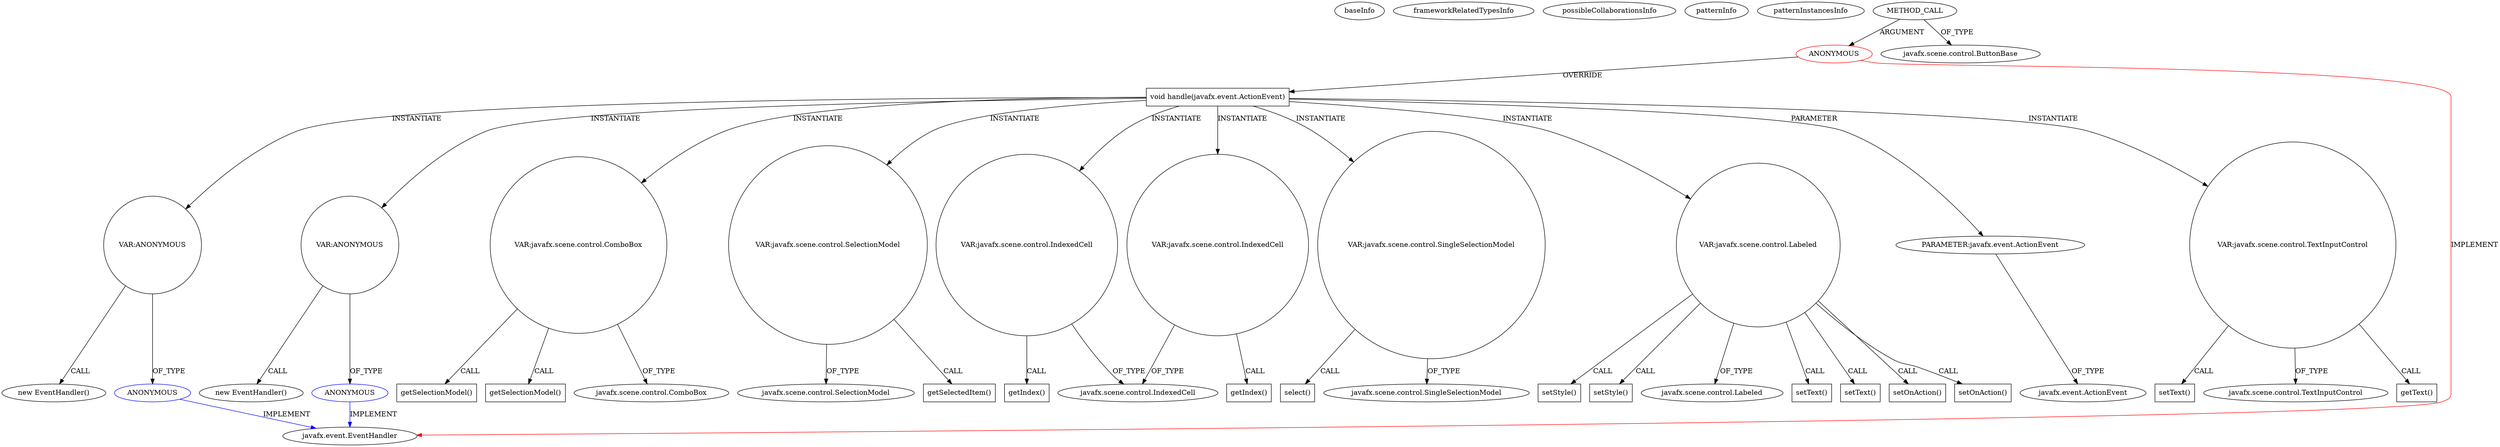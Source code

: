 digraph {
baseInfo[graphId=1756,category="pattern",isAnonymous=true,possibleRelation=true]
frameworkRelatedTypesInfo[0="javafx.event.EventHandler"]
possibleCollaborationsInfo[0="1756~INSTANTIATION-OVERRIDING_METHOD_DECLARATION-~javafx.event.EventHandler ~javafx.event.EventHandler ~true~true",1="1756~INSTANTIATION-OVERRIDING_METHOD_DECLARATION-~javafx.event.EventHandler ~javafx.event.EventHandler ~true~true"]
patternInfo[frequency=2.0,patternRootClient=0]
patternInstancesInfo[0="bjornbil-reservatie~/bjornbil-reservatie/reservatie-master/ReservatieKommaFinal/src/be/khleuven/bjornbillen/controller/MainController.java~void UpdateTableCell()~2193",1="bjornbil-reservatie~/bjornbil-reservatie/reservatie-master/ReservatieKommaFinal/src/be/khleuven/bjornbillen/controller/MainController.java~void UpdateReservationCell()~2187"]
9[label="javafx.scene.control.IndexedCell",vertexType="FRAMEWORK_CLASS_TYPE",isFrameworkType=false]
7[label="VAR:javafx.scene.control.IndexedCell",vertexType="VARIABLE_EXPRESION",isFrameworkType=false,shape=circle]
122[label="VAR:javafx.scene.control.IndexedCell",vertexType="VARIABLE_EXPRESION",isFrameworkType=false,shape=circle]
8[label="getIndex()",vertexType="INSIDE_CALL",isFrameworkType=false,shape=box]
123[label="getIndex()",vertexType="INSIDE_CALL",isFrameworkType=false,shape=box]
4[label="void handle(javafx.event.ActionEvent)",vertexType="OVERRIDING_METHOD_DECLARATION",isFrameworkType=false,shape=box]
93[label="VAR:javafx.scene.control.TextInputControl",vertexType="VARIABLE_EXPRESION",isFrameworkType=false,shape=circle]
146[label="getText()",vertexType="INSIDE_CALL",isFrameworkType=false,shape=box]
0[label="ANONYMOUS",vertexType="ROOT_ANONYMOUS_DECLARATION",isFrameworkType=false,color=red]
2[label="METHOD_CALL",vertexType="OUTSIDE_CALL",isFrameworkType=false]
3[label="javafx.scene.control.ButtonBase",vertexType="FRAMEWORK_CLASS_TYPE",isFrameworkType=false]
99[label="VAR:ANONYMOUS",vertexType="VARIABLE_EXPRESION",isFrameworkType=false,shape=circle]
100[label="ANONYMOUS",vertexType="REFERENCE_ANONYMOUS_DECLARATION",isFrameworkType=false,color=blue]
98[label="new EventHandler()",vertexType="CONSTRUCTOR_CALL",isFrameworkType=false]
154[label="VAR:ANONYMOUS",vertexType="VARIABLE_EXPRESION",isFrameworkType=false,shape=circle]
155[label="ANONYMOUS",vertexType="REFERENCE_ANONYMOUS_DECLARATION",isFrameworkType=false,color=blue]
153[label="new EventHandler()",vertexType="CONSTRUCTOR_CALL",isFrameworkType=false]
45[label="VAR:javafx.scene.control.ComboBox",vertexType="VARIABLE_EXPRESION",isFrameworkType=false,shape=circle]
94[label="setText()",vertexType="INSIDE_CALL",isFrameworkType=false,shape=box]
95[label="javafx.scene.control.TextInputControl",vertexType="FRAMEWORK_CLASS_TYPE",isFrameworkType=false]
117[label="VAR:javafx.scene.control.SelectionModel",vertexType="VARIABLE_EXPRESION",isFrameworkType=false,shape=circle]
118[label="getSelectedItem()",vertexType="INSIDE_CALL",isFrameworkType=false,shape=box]
104[label="javafx.scene.control.SelectionModel",vertexType="FRAMEWORK_CLASS_TYPE",isFrameworkType=false]
1[label="javafx.event.EventHandler",vertexType="FRAMEWORK_INTERFACE_TYPE",isFrameworkType=false]
37[label="VAR:javafx.scene.control.SingleSelectionModel",vertexType="VARIABLE_EXPRESION",isFrameworkType=false,shape=circle]
38[label="select()",vertexType="INSIDE_CALL",isFrameworkType=false,shape=box]
17[label="javafx.scene.control.SingleSelectionModel",vertexType="FRAMEWORK_CLASS_TYPE",isFrameworkType=false]
20[label="javafx.scene.control.ComboBox",vertexType="FRAMEWORK_CLASS_TYPE",isFrameworkType=false]
10[label="VAR:javafx.scene.control.Labeled",vertexType="VARIABLE_EXPRESION",isFrameworkType=false,shape=circle]
14[label="setStyle()",vertexType="INSIDE_CALL",isFrameworkType=false,shape=box]
150[label="setStyle()",vertexType="INSIDE_CALL",isFrameworkType=false,shape=box]
12[label="javafx.scene.control.Labeled",vertexType="FRAMEWORK_CLASS_TYPE",isFrameworkType=false]
148[label="setText()",vertexType="INSIDE_CALL",isFrameworkType=false,shape=box]
11[label="setText()",vertexType="INSIDE_CALL",isFrameworkType=false,shape=box]
5[label="PARAMETER:javafx.event.ActionEvent",vertexType="PARAMETER_DECLARATION",isFrameworkType=false]
6[label="javafx.event.ActionEvent",vertexType="FRAMEWORK_CLASS_TYPE",isFrameworkType=false]
139[label="getSelectionModel()",vertexType="INSIDE_CALL",isFrameworkType=false,shape=box]
46[label="getSelectionModel()",vertexType="INSIDE_CALL",isFrameworkType=false,shape=box]
152[label="setOnAction()",vertexType="INSIDE_CALL",isFrameworkType=false,shape=box]
97[label="setOnAction()",vertexType="INSIDE_CALL",isFrameworkType=false,shape=box]
122->9[label="OF_TYPE"]
93->94[label="CALL"]
10->148[label="CALL"]
10->152[label="CALL"]
154->155[label="OF_TYPE"]
93->146[label="CALL"]
4->45[label="INSTANTIATE"]
0->4[label="OVERRIDE"]
2->0[label="ARGUMENT"]
4->117[label="INSTANTIATE"]
4->154[label="INSTANTIATE"]
45->46[label="CALL"]
7->9[label="OF_TYPE"]
7->8[label="CALL"]
99->100[label="OF_TYPE"]
4->37[label="INSTANTIATE"]
4->93[label="INSTANTIATE"]
45->20[label="OF_TYPE"]
37->17[label="OF_TYPE"]
0->1[label="IMPLEMENT",color=red]
45->139[label="CALL"]
99->98[label="CALL"]
37->38[label="CALL"]
10->11[label="CALL"]
10->150[label="CALL"]
4->10[label="INSTANTIATE"]
155->1[label="IMPLEMENT",color=blue]
117->104[label="OF_TYPE"]
2->3[label="OF_TYPE"]
154->153[label="CALL"]
10->97[label="CALL"]
5->6[label="OF_TYPE"]
100->1[label="IMPLEMENT",color=blue]
117->118[label="CALL"]
4->5[label="PARAMETER"]
4->7[label="INSTANTIATE"]
122->123[label="CALL"]
10->14[label="CALL"]
4->122[label="INSTANTIATE"]
4->99[label="INSTANTIATE"]
93->95[label="OF_TYPE"]
10->12[label="OF_TYPE"]
}
